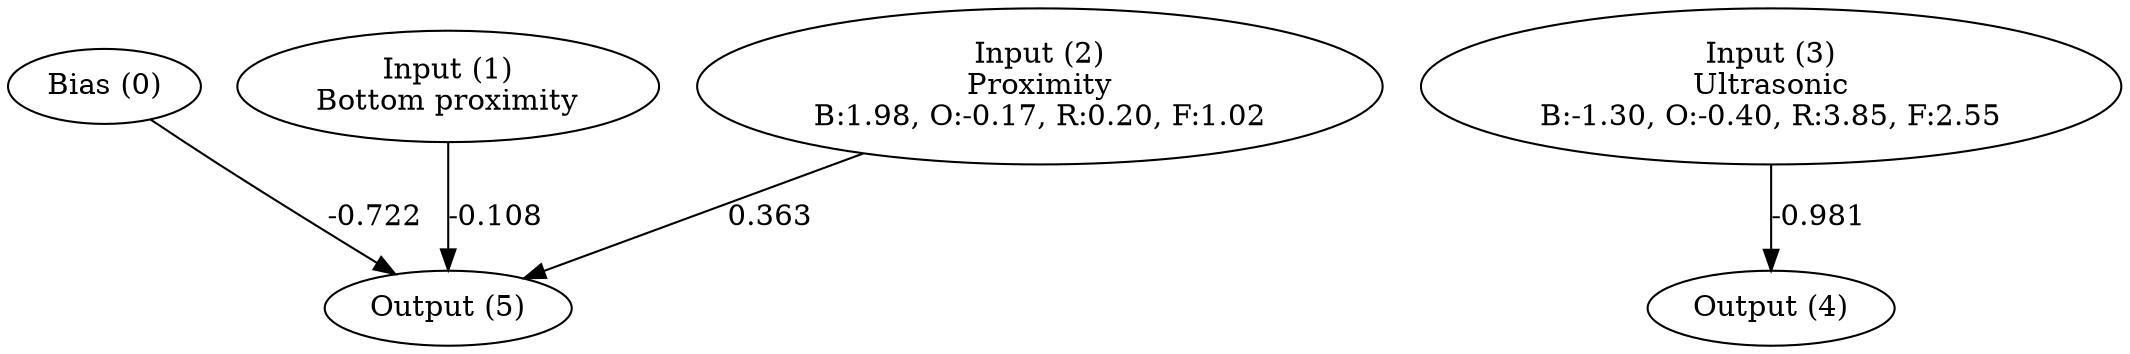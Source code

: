 digraph G {
  0 [ label="Bias (0)" ];
  1 [ label="Input (1)\nBottom proximity" ];
  2 [ label="Input (2)\nProximity\nB:1.98, O:-0.17, R:0.20, F:1.02" ];
  3 [ label="Input (3)\nUltrasonic\nB:-1.30, O:-0.40, R:3.85, F:2.55" ];
  4 [ label="Output (4)" ];
  5 [ label="Output (5)" ];
  { rank=same 0 1 2 3 }
  { rank=same 4 5 }
  0 -> 5 [ label="-0.722" ];
  1 -> 5 [ label="-0.108" ];
  2 -> 5 [ label="0.363" ];
  3 -> 4 [ label="-0.981" ];
}
